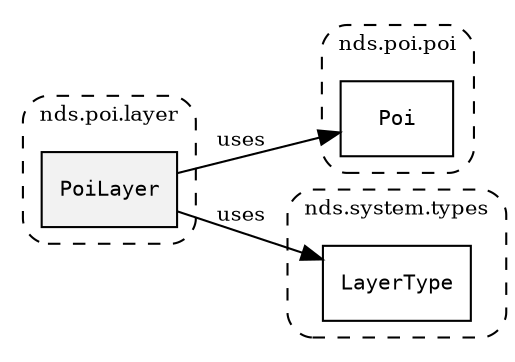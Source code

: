 /**
 * This dot file creates symbol collaboration diagram for PoiLayer.
 */
digraph ZSERIO
{
    node [shape=box, fontsize=10];
    rankdir="LR";
    fontsize=10;
    tooltip="PoiLayer collaboration diagram";

    subgraph "cluster_nds.poi.layer"
    {
        style="dashed, rounded";
        label="nds.poi.layer";
        tooltip="Package nds.poi.layer";
        href="../../../content/packages/nds.poi.layer.html#Package-nds-poi-layer";
        target="_parent";

        "PoiLayer" [style="filled", fillcolor="#0000000D", target="_parent", label=<<font face="monospace"><table align="center" border="0" cellspacing="0" cellpadding="0"><tr><td href="../../../content/packages/nds.poi.layer.html#Structure-PoiLayer" title="Structure defined in nds.poi.layer">PoiLayer</td></tr></table></font>>];
    }

    subgraph "cluster_nds.poi.poi"
    {
        style="dashed, rounded";
        label="nds.poi.poi";
        tooltip="Package nds.poi.poi";
        href="../../../content/packages/nds.poi.poi.html#Package-nds-poi-poi";
        target="_parent";

        "Poi" [target="_parent", label=<<font face="monospace"><table align="center" border="0" cellspacing="0" cellpadding="0"><tr><td href="../../../content/packages/nds.poi.poi.html#Structure-Poi" title="Structure defined in nds.poi.poi">Poi</td></tr></table></font>>];
    }

    subgraph "cluster_nds.system.types"
    {
        style="dashed, rounded";
        label="nds.system.types";
        tooltip="Package nds.system.types";
        href="../../../content/packages/nds.system.types.html#Package-nds-system-types";
        target="_parent";

        "LayerType" [target="_parent", label=<<font face="monospace"><table align="center" border="0" cellspacing="0" cellpadding="0"><tr><td href="../../../content/packages/nds.system.types.html#Enum-LayerType" title="Enum defined in nds.system.types">LayerType</td></tr></table></font>>];
    }

    "PoiLayer" -> "Poi" [label="uses", fontsize=10];
    "PoiLayer" -> "LayerType" [label="uses", fontsize=10];
}
